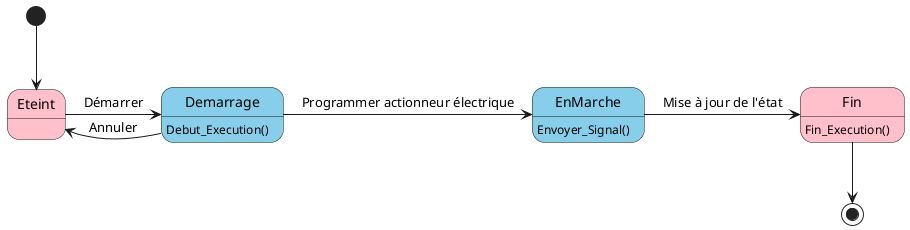 @startuml Diagramme d'état de transition

state Eteint  #Pink {
}
state Demarrage #SkyBlue  {

}

state EnMarche #SkyBlue {

}

state Fin #pink {
}



Fin : Fin_Execution()
Demarrage : Debut_Execution()
EnMarche : Envoyer_Signal()

[*] --> Eteint
 Eteint->Demarrage : Démarrer
 Demarrage->Eteint : Annuler
  Demarrage -> EnMarche : Programmer actionneur électrique
  EnMarche -> Fin : Mise à jour de l'état
Fin --> [*]
@enduml